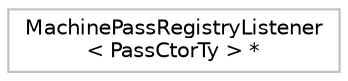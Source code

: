 digraph "Graphical Class Hierarchy"
{
 // LATEX_PDF_SIZE
  bgcolor="transparent";
  edge [fontname="Helvetica",fontsize="10",labelfontname="Helvetica",labelfontsize="10"];
  node [fontname="Helvetica",fontsize="10",shape=record];
  rankdir="LR";
  Node0 [label="MachinePassRegistryListener\l\< PassCtorTy \> *",height=0.2,width=0.4,color="grey75",tooltip=" "];
}
